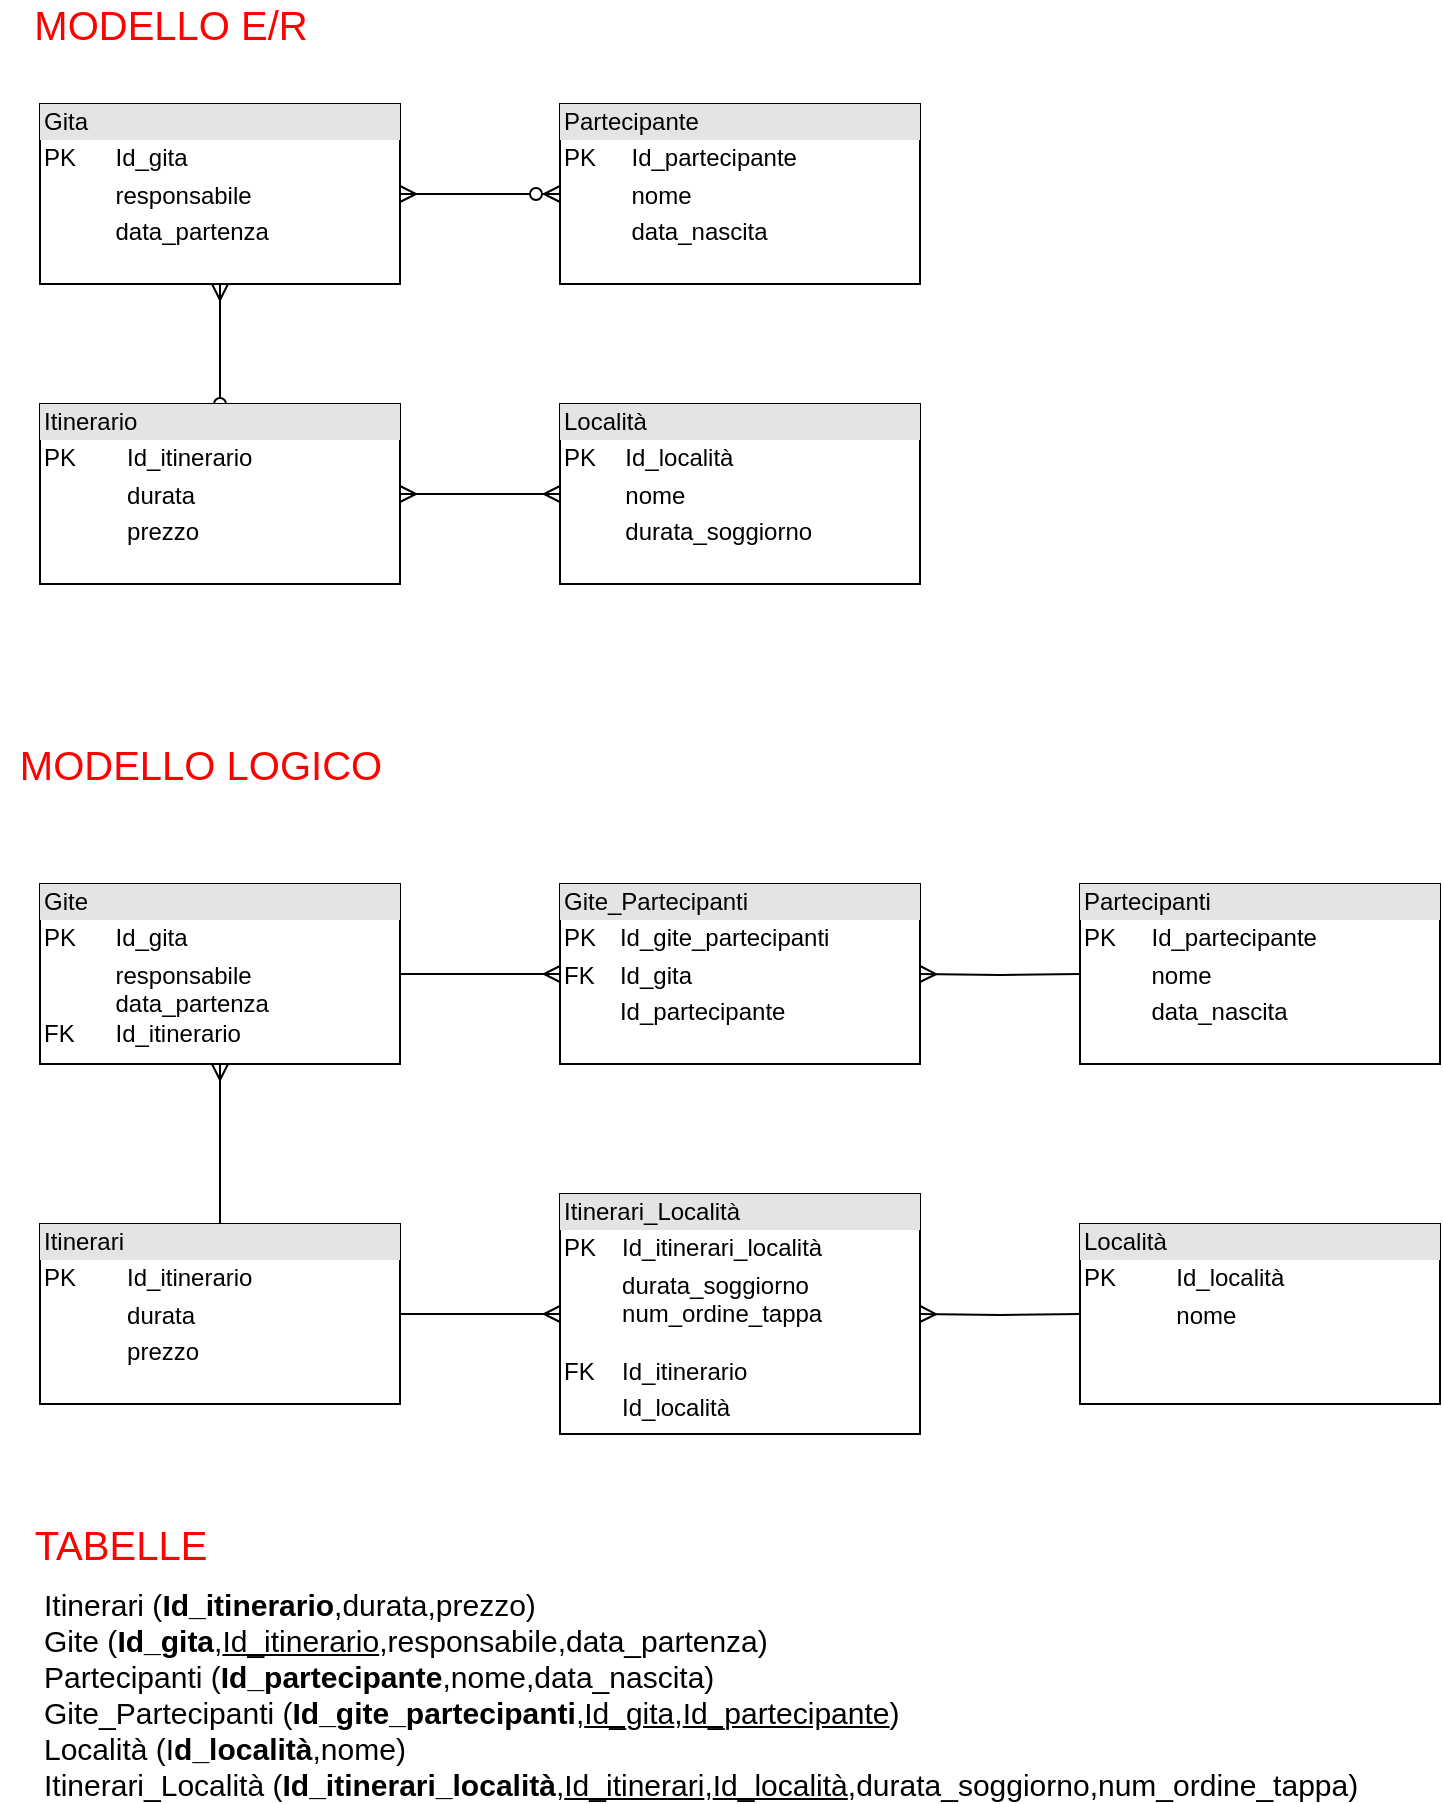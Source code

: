 <mxfile version="14.0.1" type="github">
  <diagram id="C5RBs43oDa-KdzZeNtuy" name="Page-1">
    <mxGraphModel dx="868" dy="482" grid="1" gridSize="10" guides="1" tooltips="1" connect="1" arrows="1" fold="1" page="1" pageScale="1" pageWidth="827" pageHeight="1169" math="0" shadow="0">
      <root>
        <mxCell id="WIyWlLk6GJQsqaUBKTNV-0" />
        <mxCell id="WIyWlLk6GJQsqaUBKTNV-1" parent="WIyWlLk6GJQsqaUBKTNV-0" />
        <mxCell id="4zjQxfoIxwjaktBjTYL_-0" value="&lt;div style=&quot;box-sizing: border-box ; width: 100% ; background: #e4e4e4 ; padding: 2px&quot;&gt;Località&lt;/div&gt;&lt;table style=&quot;width: 100% ; font-size: 1em&quot; cellpadding=&quot;2&quot; cellspacing=&quot;0&quot;&gt;&lt;tbody&gt;&lt;tr&gt;&lt;td&gt;PK&lt;/td&gt;&lt;td&gt;Id_località&lt;/td&gt;&lt;/tr&gt;&lt;tr&gt;&lt;td&gt;&lt;br&gt;&lt;/td&gt;&lt;td&gt;nome&lt;/td&gt;&lt;/tr&gt;&lt;tr&gt;&lt;td&gt;&lt;/td&gt;&lt;td&gt;durata_soggiorno&lt;/td&gt;&lt;/tr&gt;&lt;/tbody&gt;&lt;/table&gt;" style="verticalAlign=top;align=left;overflow=fill;html=1;" vertex="1" parent="WIyWlLk6GJQsqaUBKTNV-1">
          <mxGeometry x="280" y="210" width="180" height="90" as="geometry" />
        </mxCell>
        <mxCell id="4zjQxfoIxwjaktBjTYL_-11" style="edgeStyle=orthogonalEdgeStyle;rounded=0;orthogonalLoop=1;jettySize=auto;html=1;exitX=1;exitY=0.5;exitDx=0;exitDy=0;entryX=0;entryY=0.5;entryDx=0;entryDy=0;startArrow=ERmany;startFill=0;endArrow=ERmany;endFill=0;" edge="1" parent="WIyWlLk6GJQsqaUBKTNV-1" source="4zjQxfoIxwjaktBjTYL_-1" target="4zjQxfoIxwjaktBjTYL_-0">
          <mxGeometry relative="1" as="geometry" />
        </mxCell>
        <mxCell id="4zjQxfoIxwjaktBjTYL_-13" style="edgeStyle=orthogonalEdgeStyle;rounded=0;orthogonalLoop=1;jettySize=auto;html=1;exitX=0.5;exitY=0;exitDx=0;exitDy=0;entryX=0.5;entryY=1;entryDx=0;entryDy=0;startArrow=oval;startFill=0;endArrow=ERmany;endFill=0;" edge="1" parent="WIyWlLk6GJQsqaUBKTNV-1" source="4zjQxfoIxwjaktBjTYL_-1" target="4zjQxfoIxwjaktBjTYL_-3">
          <mxGeometry relative="1" as="geometry" />
        </mxCell>
        <mxCell id="4zjQxfoIxwjaktBjTYL_-1" value="&lt;div style=&quot;box-sizing: border-box ; width: 100% ; background: #e4e4e4 ; padding: 2px&quot;&gt;Itinerario&lt;/div&gt;&lt;table style=&quot;width: 100% ; font-size: 1em&quot; cellpadding=&quot;2&quot; cellspacing=&quot;0&quot;&gt;&lt;tbody&gt;&lt;tr&gt;&lt;td&gt;PK&lt;/td&gt;&lt;td&gt;Id_itinerario&lt;/td&gt;&lt;/tr&gt;&lt;tr&gt;&lt;td&gt;&lt;br&gt;&lt;/td&gt;&lt;td&gt;durata&lt;/td&gt;&lt;/tr&gt;&lt;tr&gt;&lt;td&gt;&lt;/td&gt;&lt;td&gt;prezzo&lt;/td&gt;&lt;/tr&gt;&lt;/tbody&gt;&lt;/table&gt;" style="verticalAlign=top;align=left;overflow=fill;html=1;" vertex="1" parent="WIyWlLk6GJQsqaUBKTNV-1">
          <mxGeometry x="20" y="210" width="180" height="90" as="geometry" />
        </mxCell>
        <mxCell id="4zjQxfoIxwjaktBjTYL_-2" value="&lt;div style=&quot;box-sizing: border-box ; width: 100% ; background: #e4e4e4 ; padding: 2px&quot;&gt;Partecipante&lt;/div&gt;&lt;table style=&quot;width: 100% ; font-size: 1em&quot; cellpadding=&quot;2&quot; cellspacing=&quot;0&quot;&gt;&lt;tbody&gt;&lt;tr&gt;&lt;td&gt;PK&lt;/td&gt;&lt;td&gt;Id_partecipante&lt;/td&gt;&lt;/tr&gt;&lt;tr&gt;&lt;td&gt;&lt;br&gt;&lt;/td&gt;&lt;td&gt;nome&lt;/td&gt;&lt;/tr&gt;&lt;tr&gt;&lt;td&gt;&lt;/td&gt;&lt;td&gt;data_nascita&lt;/td&gt;&lt;/tr&gt;&lt;/tbody&gt;&lt;/table&gt;" style="verticalAlign=top;align=left;overflow=fill;html=1;" vertex="1" parent="WIyWlLk6GJQsqaUBKTNV-1">
          <mxGeometry x="280" y="60" width="180" height="90" as="geometry" />
        </mxCell>
        <mxCell id="4zjQxfoIxwjaktBjTYL_-12" style="edgeStyle=orthogonalEdgeStyle;rounded=0;orthogonalLoop=1;jettySize=auto;html=1;exitX=1;exitY=0.5;exitDx=0;exitDy=0;entryX=0;entryY=0.5;entryDx=0;entryDy=0;startArrow=ERmany;startFill=0;endArrow=ERzeroToMany;endFill=1;" edge="1" parent="WIyWlLk6GJQsqaUBKTNV-1" source="4zjQxfoIxwjaktBjTYL_-3" target="4zjQxfoIxwjaktBjTYL_-2">
          <mxGeometry relative="1" as="geometry" />
        </mxCell>
        <mxCell id="4zjQxfoIxwjaktBjTYL_-3" value="&lt;div style=&quot;box-sizing: border-box ; width: 100% ; background: #e4e4e4 ; padding: 2px&quot;&gt;Gita&lt;/div&gt;&lt;table style=&quot;width: 100% ; font-size: 1em&quot; cellpadding=&quot;2&quot; cellspacing=&quot;0&quot;&gt;&lt;tbody&gt;&lt;tr&gt;&lt;td&gt;PK&lt;/td&gt;&lt;td&gt;Id_gita&lt;/td&gt;&lt;/tr&gt;&lt;tr&gt;&lt;td&gt;&lt;br&gt;&lt;/td&gt;&lt;td&gt;responsabile&lt;/td&gt;&lt;/tr&gt;&lt;tr&gt;&lt;td&gt;&lt;/td&gt;&lt;td&gt;data_partenza&lt;/td&gt;&lt;/tr&gt;&lt;/tbody&gt;&lt;/table&gt;" style="verticalAlign=top;align=left;overflow=fill;html=1;" vertex="1" parent="WIyWlLk6GJQsqaUBKTNV-1">
          <mxGeometry x="20" y="60" width="180" height="90" as="geometry" />
        </mxCell>
        <mxCell id="4zjQxfoIxwjaktBjTYL_-4" value="&lt;font color=&quot;#ff0000&quot; style=&quot;font-size: 20px&quot;&gt;MODELLO E/R&lt;/font&gt;" style="text;html=1;resizable=0;autosize=1;align=center;verticalAlign=middle;points=[];fillColor=none;strokeColor=none;rounded=0;" vertex="1" parent="WIyWlLk6GJQsqaUBKTNV-1">
          <mxGeometry x="10" y="10" width="150" height="20" as="geometry" />
        </mxCell>
        <mxCell id="4zjQxfoIxwjaktBjTYL_-20" style="edgeStyle=orthogonalEdgeStyle;rounded=0;orthogonalLoop=1;jettySize=auto;html=1;exitX=0;exitY=0.5;exitDx=0;exitDy=0;entryX=1;entryY=0.5;entryDx=0;entryDy=0;startArrow=none;startFill=0;endArrow=ERmany;endFill=0;" edge="1" parent="WIyWlLk6GJQsqaUBKTNV-1" target="4zjQxfoIxwjaktBjTYL_-6">
          <mxGeometry relative="1" as="geometry">
            <mxPoint x="540" y="665" as="sourcePoint" />
          </mxGeometry>
        </mxCell>
        <mxCell id="4zjQxfoIxwjaktBjTYL_-6" value="&lt;div style=&quot;box-sizing: border-box ; width: 100% ; background: #e4e4e4 ; padding: 2px&quot;&gt;Itinerari_Località&lt;/div&gt;&lt;table style=&quot;width: 100% ; font-size: 1em&quot; cellpadding=&quot;2&quot; cellspacing=&quot;0&quot;&gt;&lt;tbody&gt;&lt;tr&gt;&lt;td&gt;PK&lt;/td&gt;&lt;td&gt;Id_itinerari_località&lt;/td&gt;&lt;/tr&gt;&lt;tr&gt;&lt;td&gt;&lt;br&gt;&lt;br&gt;&lt;br&gt;FK&lt;/td&gt;&lt;td&gt;durata_soggiorno&lt;br&gt;num_ordine_tappa&lt;br&gt;&lt;br&gt;Id_itinerario&lt;/td&gt;&lt;/tr&gt;&lt;tr&gt;&lt;td&gt;&lt;/td&gt;&lt;td&gt;Id_località&lt;/td&gt;&lt;/tr&gt;&lt;/tbody&gt;&lt;/table&gt;" style="verticalAlign=top;align=left;overflow=fill;html=1;" vertex="1" parent="WIyWlLk6GJQsqaUBKTNV-1">
          <mxGeometry x="280" y="605" width="180" height="120" as="geometry" />
        </mxCell>
        <mxCell id="4zjQxfoIxwjaktBjTYL_-19" style="edgeStyle=orthogonalEdgeStyle;rounded=0;orthogonalLoop=1;jettySize=auto;html=1;entryX=1;entryY=0.5;entryDx=0;entryDy=0;startArrow=none;startFill=0;endArrow=ERmany;endFill=0;" edge="1" parent="WIyWlLk6GJQsqaUBKTNV-1" target="4zjQxfoIxwjaktBjTYL_-9">
          <mxGeometry relative="1" as="geometry">
            <mxPoint x="540" y="495" as="sourcePoint" />
          </mxGeometry>
        </mxCell>
        <mxCell id="4zjQxfoIxwjaktBjTYL_-9" value="&lt;div style=&quot;box-sizing: border-box ; width: 100% ; background: #e4e4e4 ; padding: 2px&quot;&gt;Gite_Partecipanti&lt;/div&gt;&lt;table style=&quot;width: 100% ; font-size: 1em&quot; cellpadding=&quot;2&quot; cellspacing=&quot;0&quot;&gt;&lt;tbody&gt;&lt;tr&gt;&lt;td&gt;PK&lt;/td&gt;&lt;td&gt;Id_gite_partecipanti&lt;/td&gt;&lt;/tr&gt;&lt;tr&gt;&lt;td&gt;FK&lt;/td&gt;&lt;td&gt;Id_gita&lt;/td&gt;&lt;/tr&gt;&lt;tr&gt;&lt;td&gt;&lt;/td&gt;&lt;td&gt;Id_partecipante&lt;/td&gt;&lt;/tr&gt;&lt;/tbody&gt;&lt;/table&gt;" style="verticalAlign=top;align=left;overflow=fill;html=1;" vertex="1" parent="WIyWlLk6GJQsqaUBKTNV-1">
          <mxGeometry x="280" y="450" width="180" height="90" as="geometry" />
        </mxCell>
        <mxCell id="4zjQxfoIxwjaktBjTYL_-18" style="edgeStyle=orthogonalEdgeStyle;rounded=0;orthogonalLoop=1;jettySize=auto;html=1;exitX=1;exitY=0.5;exitDx=0;exitDy=0;entryX=0;entryY=0.5;entryDx=0;entryDy=0;startArrow=none;startFill=0;endArrow=ERmany;endFill=0;" edge="1" parent="WIyWlLk6GJQsqaUBKTNV-1" source="4zjQxfoIxwjaktBjTYL_-10" target="4zjQxfoIxwjaktBjTYL_-9">
          <mxGeometry relative="1" as="geometry" />
        </mxCell>
        <mxCell id="4zjQxfoIxwjaktBjTYL_-10" value="&lt;div style=&quot;box-sizing: border-box ; width: 100% ; background: #e4e4e4 ; padding: 2px&quot;&gt;Gite&lt;/div&gt;&lt;table style=&quot;width: 100% ; font-size: 1em&quot; cellpadding=&quot;2&quot; cellspacing=&quot;0&quot;&gt;&lt;tbody&gt;&lt;tr&gt;&lt;td&gt;PK&lt;/td&gt;&lt;td&gt;Id_gita&lt;/td&gt;&lt;/tr&gt;&lt;tr&gt;&lt;td&gt;&lt;br&gt;&lt;br&gt;FK&lt;/td&gt;&lt;td&gt;responsabile&lt;br&gt;data_partenza&lt;br&gt;Id_itinerario&lt;/td&gt;&lt;/tr&gt;&lt;tr&gt;&lt;td&gt;&lt;/td&gt;&lt;td&gt;&lt;br&gt;&lt;/td&gt;&lt;/tr&gt;&lt;/tbody&gt;&lt;/table&gt;" style="verticalAlign=top;align=left;overflow=fill;html=1;" vertex="1" parent="WIyWlLk6GJQsqaUBKTNV-1">
          <mxGeometry x="20" y="450" width="180" height="90" as="geometry" />
        </mxCell>
        <mxCell id="4zjQxfoIxwjaktBjTYL_-15" style="edgeStyle=orthogonalEdgeStyle;rounded=0;orthogonalLoop=1;jettySize=auto;html=1;exitX=0.5;exitY=0;exitDx=0;exitDy=0;entryX=0.5;entryY=1;entryDx=0;entryDy=0;startArrow=none;startFill=0;endArrow=ERmany;endFill=0;" edge="1" parent="WIyWlLk6GJQsqaUBKTNV-1" source="4zjQxfoIxwjaktBjTYL_-14" target="4zjQxfoIxwjaktBjTYL_-10">
          <mxGeometry relative="1" as="geometry" />
        </mxCell>
        <mxCell id="4zjQxfoIxwjaktBjTYL_-21" style="edgeStyle=orthogonalEdgeStyle;rounded=0;orthogonalLoop=1;jettySize=auto;html=1;exitX=1;exitY=0.5;exitDx=0;exitDy=0;entryX=0;entryY=0.5;entryDx=0;entryDy=0;startArrow=none;startFill=0;endArrow=ERmany;endFill=0;" edge="1" parent="WIyWlLk6GJQsqaUBKTNV-1" source="4zjQxfoIxwjaktBjTYL_-14" target="4zjQxfoIxwjaktBjTYL_-6">
          <mxGeometry relative="1" as="geometry" />
        </mxCell>
        <mxCell id="4zjQxfoIxwjaktBjTYL_-14" value="&lt;div style=&quot;box-sizing: border-box ; width: 100% ; background: #e4e4e4 ; padding: 2px&quot;&gt;Itinerari&lt;/div&gt;&lt;table style=&quot;width: 100% ; font-size: 1em&quot; cellpadding=&quot;2&quot; cellspacing=&quot;0&quot;&gt;&lt;tbody&gt;&lt;tr&gt;&lt;td&gt;PK&lt;/td&gt;&lt;td&gt;Id_itinerario&lt;/td&gt;&lt;/tr&gt;&lt;tr&gt;&lt;td&gt;&lt;br&gt;&lt;/td&gt;&lt;td&gt;durata&lt;/td&gt;&lt;/tr&gt;&lt;tr&gt;&lt;td&gt;&lt;/td&gt;&lt;td&gt;prezzo&lt;/td&gt;&lt;/tr&gt;&lt;/tbody&gt;&lt;/table&gt;" style="verticalAlign=top;align=left;overflow=fill;html=1;" vertex="1" parent="WIyWlLk6GJQsqaUBKTNV-1">
          <mxGeometry x="20" y="620" width="180" height="90" as="geometry" />
        </mxCell>
        <mxCell id="4zjQxfoIxwjaktBjTYL_-16" value="&lt;font color=&quot;#ff0000&quot; style=&quot;font-size: 20px&quot;&gt;MODELLO LOGICO&lt;/font&gt;" style="text;html=1;resizable=0;autosize=1;align=center;verticalAlign=middle;points=[];fillColor=none;strokeColor=none;rounded=0;" vertex="1" parent="WIyWlLk6GJQsqaUBKTNV-1">
          <mxGeometry y="380" width="200" height="20" as="geometry" />
        </mxCell>
        <mxCell id="4zjQxfoIxwjaktBjTYL_-17" value="&lt;font color=&quot;#ff0000&quot;&gt;&lt;span style=&quot;font-size: 20px&quot;&gt;TABELLE&lt;/span&gt;&lt;/font&gt;" style="text;html=1;resizable=0;autosize=1;align=center;verticalAlign=middle;points=[];fillColor=none;strokeColor=none;rounded=0;" vertex="1" parent="WIyWlLk6GJQsqaUBKTNV-1">
          <mxGeometry x="10" y="770" width="100" height="20" as="geometry" />
        </mxCell>
        <mxCell id="4zjQxfoIxwjaktBjTYL_-22" value="&lt;div style=&quot;box-sizing: border-box ; width: 100% ; background: #e4e4e4 ; padding: 2px&quot;&gt;Località&lt;/div&gt;&lt;table style=&quot;width: 100% ; font-size: 1em&quot; cellpadding=&quot;2&quot; cellspacing=&quot;0&quot;&gt;&lt;tbody&gt;&lt;tr&gt;&lt;td&gt;PK&lt;/td&gt;&lt;td&gt;Id_località&lt;/td&gt;&lt;/tr&gt;&lt;tr&gt;&lt;td&gt;&lt;br&gt;&lt;/td&gt;&lt;td&gt;nome&lt;/td&gt;&lt;/tr&gt;&lt;tr&gt;&lt;td&gt;&lt;/td&gt;&lt;td&gt;&lt;br&gt;&lt;/td&gt;&lt;/tr&gt;&lt;/tbody&gt;&lt;/table&gt;" style="verticalAlign=top;align=left;overflow=fill;html=1;" vertex="1" parent="WIyWlLk6GJQsqaUBKTNV-1">
          <mxGeometry x="540" y="620" width="180" height="90" as="geometry" />
        </mxCell>
        <mxCell id="4zjQxfoIxwjaktBjTYL_-23" value="&lt;div style=&quot;box-sizing: border-box ; width: 100% ; background: #e4e4e4 ; padding: 2px&quot;&gt;Partecipanti&lt;/div&gt;&lt;table style=&quot;width: 100% ; font-size: 1em&quot; cellpadding=&quot;2&quot; cellspacing=&quot;0&quot;&gt;&lt;tbody&gt;&lt;tr&gt;&lt;td&gt;PK&lt;/td&gt;&lt;td&gt;Id_partecipante&lt;/td&gt;&lt;/tr&gt;&lt;tr&gt;&lt;td&gt;&lt;br&gt;&lt;/td&gt;&lt;td&gt;nome&lt;/td&gt;&lt;/tr&gt;&lt;tr&gt;&lt;td&gt;&lt;/td&gt;&lt;td&gt;data_nascita&lt;/td&gt;&lt;/tr&gt;&lt;/tbody&gt;&lt;/table&gt;" style="verticalAlign=top;align=left;overflow=fill;html=1;" vertex="1" parent="WIyWlLk6GJQsqaUBKTNV-1">
          <mxGeometry x="540" y="450" width="180" height="90" as="geometry" />
        </mxCell>
        <mxCell id="4zjQxfoIxwjaktBjTYL_-24" value="&lt;font style=&quot;font-size: 15px&quot;&gt;Itinerari (&lt;b&gt;Id_itinerario&lt;/b&gt;,durata,prezzo)&lt;br&gt;Gite (&lt;b&gt;Id_gita&lt;/b&gt;,&lt;u&gt;Id_itinerario&lt;/u&gt;,responsabile,data_partenza)&lt;br&gt;Partecipanti (&lt;b&gt;Id_partecipante&lt;/b&gt;,nome,data_nascita)&lt;br&gt;Gite_Partecipanti (&lt;b&gt;Id_gite_partecipanti&lt;/b&gt;,&lt;u&gt;Id_gita&lt;/u&gt;,&lt;u&gt;Id_partecipante&lt;/u&gt;)&lt;br&gt;Località (I&lt;b&gt;d_località&lt;/b&gt;,nome)&lt;br&gt;Itinerari_Località (&lt;b&gt;Id_itinerari_località&lt;/b&gt;,&lt;u&gt;Id_itinerari&lt;/u&gt;,&lt;u&gt;Id_località&lt;/u&gt;,durata_soggiorno,num_ordine_tappa)&lt;/font&gt;" style="text;html=1;resizable=0;autosize=1;align=left;verticalAlign=middle;points=[];fillColor=none;strokeColor=none;rounded=0;" vertex="1" parent="WIyWlLk6GJQsqaUBKTNV-1">
          <mxGeometry x="20" y="805" width="670" height="100" as="geometry" />
        </mxCell>
      </root>
    </mxGraphModel>
  </diagram>
</mxfile>
